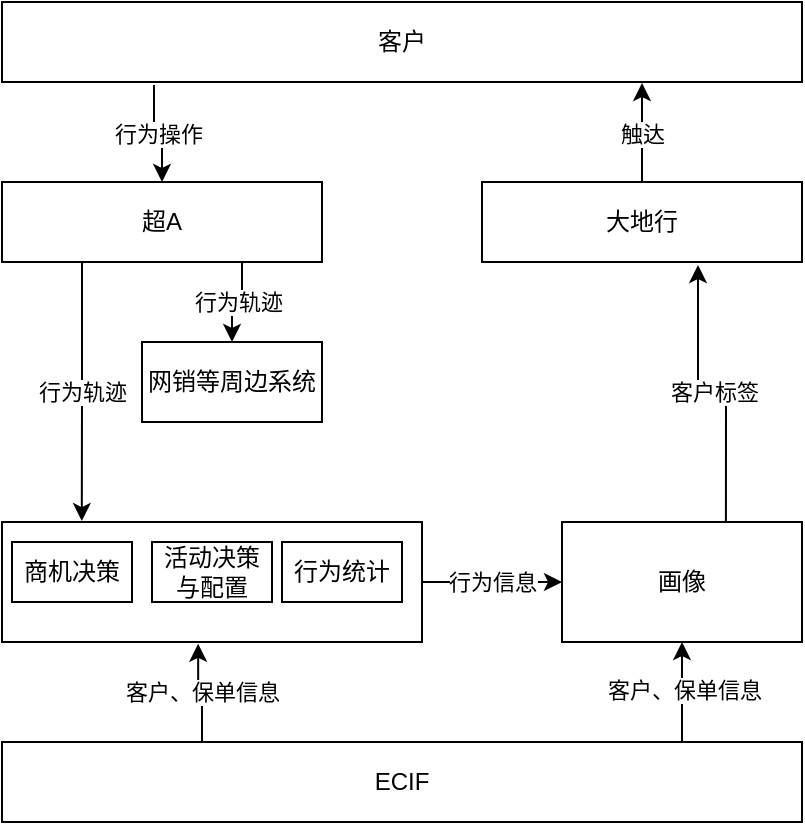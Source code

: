 <mxfile version="20.8.20" type="github">
  <diagram name="第 1 页" id="zMkUeI1VbZoQxMKzUVVP">
    <mxGraphModel dx="953" dy="545" grid="1" gridSize="10" guides="1" tooltips="1" connect="1" arrows="1" fold="1" page="1" pageScale="1" pageWidth="827" pageHeight="1169" math="0" shadow="0">
      <root>
        <mxCell id="0" />
        <mxCell id="1" parent="0" />
        <mxCell id="S7uy7MupSvmrY36sA2id-11" value="行为轨迹" style="edgeStyle=orthogonalEdgeStyle;rounded=0;orthogonalLoop=1;jettySize=auto;html=1;exitX=0.25;exitY=1;exitDx=0;exitDy=0;entryX=0.19;entryY=-0.008;entryDx=0;entryDy=0;entryPerimeter=0;" edge="1" parent="1" source="S7uy7MupSvmrY36sA2id-1" target="S7uy7MupSvmrY36sA2id-7">
          <mxGeometry relative="1" as="geometry" />
        </mxCell>
        <mxCell id="S7uy7MupSvmrY36sA2id-28" value="行为轨迹" style="edgeStyle=orthogonalEdgeStyle;rounded=0;orthogonalLoop=1;jettySize=auto;html=1;exitX=0.75;exitY=1;exitDx=0;exitDy=0;" edge="1" parent="1" source="S7uy7MupSvmrY36sA2id-1" target="S7uy7MupSvmrY36sA2id-27">
          <mxGeometry relative="1" as="geometry" />
        </mxCell>
        <mxCell id="S7uy7MupSvmrY36sA2id-1" value="超A" style="rounded=0;whiteSpace=wrap;html=1;" vertex="1" parent="1">
          <mxGeometry x="160" y="160" width="160" height="40" as="geometry" />
        </mxCell>
        <mxCell id="S7uy7MupSvmrY36sA2id-6" value="触达" style="edgeStyle=orthogonalEdgeStyle;rounded=0;orthogonalLoop=1;jettySize=auto;html=1;exitX=0.5;exitY=0;exitDx=0;exitDy=0;entryX=0.8;entryY=1.013;entryDx=0;entryDy=0;entryPerimeter=0;" edge="1" parent="1" source="S7uy7MupSvmrY36sA2id-2" target="S7uy7MupSvmrY36sA2id-3">
          <mxGeometry relative="1" as="geometry" />
        </mxCell>
        <mxCell id="S7uy7MupSvmrY36sA2id-2" value="大地行" style="rounded=0;whiteSpace=wrap;html=1;" vertex="1" parent="1">
          <mxGeometry x="400" y="160" width="160" height="40" as="geometry" />
        </mxCell>
        <mxCell id="S7uy7MupSvmrY36sA2id-4" style="edgeStyle=orthogonalEdgeStyle;rounded=0;orthogonalLoop=1;jettySize=auto;html=1;exitX=0.19;exitY=1.038;exitDx=0;exitDy=0;exitPerimeter=0;entryX=0.5;entryY=0;entryDx=0;entryDy=0;" edge="1" parent="1" source="S7uy7MupSvmrY36sA2id-3" target="S7uy7MupSvmrY36sA2id-1">
          <mxGeometry relative="1" as="geometry" />
        </mxCell>
        <mxCell id="S7uy7MupSvmrY36sA2id-5" value="行为操作" style="edgeLabel;html=1;align=center;verticalAlign=middle;resizable=0;points=[];" vertex="1" connectable="0" parent="S7uy7MupSvmrY36sA2id-4">
          <mxGeometry x="-0.04" y="-1" relative="1" as="geometry">
            <mxPoint as="offset" />
          </mxGeometry>
        </mxCell>
        <mxCell id="S7uy7MupSvmrY36sA2id-3" value="客户" style="rounded=0;whiteSpace=wrap;html=1;" vertex="1" parent="1">
          <mxGeometry x="160" y="70" width="400" height="40" as="geometry" />
        </mxCell>
        <mxCell id="S7uy7MupSvmrY36sA2id-17" value="行为信息" style="edgeStyle=orthogonalEdgeStyle;rounded=0;orthogonalLoop=1;jettySize=auto;html=1;exitX=1;exitY=0.5;exitDx=0;exitDy=0;entryX=0;entryY=0.5;entryDx=0;entryDy=0;" edge="1" parent="1" source="S7uy7MupSvmrY36sA2id-7" target="S7uy7MupSvmrY36sA2id-14">
          <mxGeometry relative="1" as="geometry" />
        </mxCell>
        <mxCell id="S7uy7MupSvmrY36sA2id-7" value="" style="rounded=0;whiteSpace=wrap;html=1;" vertex="1" parent="1">
          <mxGeometry x="160" y="330" width="210" height="60" as="geometry" />
        </mxCell>
        <mxCell id="S7uy7MupSvmrY36sA2id-8" value="商机决策" style="rounded=0;whiteSpace=wrap;html=1;" vertex="1" parent="1">
          <mxGeometry x="165" y="340" width="60" height="30" as="geometry" />
        </mxCell>
        <mxCell id="S7uy7MupSvmrY36sA2id-9" value="活动决策与配置" style="rounded=0;whiteSpace=wrap;html=1;" vertex="1" parent="1">
          <mxGeometry x="235" y="340" width="60" height="30" as="geometry" />
        </mxCell>
        <mxCell id="S7uy7MupSvmrY36sA2id-10" value="行为统计" style="rounded=0;whiteSpace=wrap;html=1;" vertex="1" parent="1">
          <mxGeometry x="300" y="340" width="60" height="30" as="geometry" />
        </mxCell>
        <mxCell id="S7uy7MupSvmrY36sA2id-15" value="客户标签" style="edgeStyle=orthogonalEdgeStyle;rounded=0;orthogonalLoop=1;jettySize=auto;html=1;exitX=0.683;exitY=-0.005;exitDx=0;exitDy=0;entryX=0.675;entryY=1.038;entryDx=0;entryDy=0;entryPerimeter=0;exitPerimeter=0;" edge="1" parent="1" source="S7uy7MupSvmrY36sA2id-14" target="S7uy7MupSvmrY36sA2id-2">
          <mxGeometry relative="1" as="geometry" />
        </mxCell>
        <mxCell id="S7uy7MupSvmrY36sA2id-14" value="画像" style="rounded=0;whiteSpace=wrap;html=1;" vertex="1" parent="1">
          <mxGeometry x="440" y="330" width="120" height="60" as="geometry" />
        </mxCell>
        <mxCell id="S7uy7MupSvmrY36sA2id-19" value="客户、保单信息" style="edgeStyle=orthogonalEdgeStyle;rounded=0;orthogonalLoop=1;jettySize=auto;html=1;exitX=0.25;exitY=0;exitDx=0;exitDy=0;entryX=0.467;entryY=1.015;entryDx=0;entryDy=0;entryPerimeter=0;" edge="1" parent="1" source="S7uy7MupSvmrY36sA2id-18" target="S7uy7MupSvmrY36sA2id-7">
          <mxGeometry relative="1" as="geometry" />
        </mxCell>
        <mxCell id="S7uy7MupSvmrY36sA2id-23" style="edgeStyle=orthogonalEdgeStyle;rounded=0;orthogonalLoop=1;jettySize=auto;html=1;entryX=0.5;entryY=1;entryDx=0;entryDy=0;exitX=0.85;exitY=0;exitDx=0;exitDy=0;exitPerimeter=0;" edge="1" parent="1" source="S7uy7MupSvmrY36sA2id-18" target="S7uy7MupSvmrY36sA2id-14">
          <mxGeometry relative="1" as="geometry" />
        </mxCell>
        <mxCell id="S7uy7MupSvmrY36sA2id-26" value="客户、保单信息" style="edgeLabel;html=1;align=center;verticalAlign=middle;resizable=0;points=[];" vertex="1" connectable="0" parent="S7uy7MupSvmrY36sA2id-23">
          <mxGeometry x="0.1" y="-1" relative="1" as="geometry">
            <mxPoint y="1" as="offset" />
          </mxGeometry>
        </mxCell>
        <mxCell id="S7uy7MupSvmrY36sA2id-18" value="ECIF" style="rounded=0;whiteSpace=wrap;html=1;" vertex="1" parent="1">
          <mxGeometry x="160" y="440" width="400" height="40" as="geometry" />
        </mxCell>
        <mxCell id="S7uy7MupSvmrY36sA2id-22" style="edgeStyle=orthogonalEdgeStyle;rounded=0;orthogonalLoop=1;jettySize=auto;html=1;exitX=0.5;exitY=1;exitDx=0;exitDy=0;" edge="1" parent="1" source="S7uy7MupSvmrY36sA2id-7" target="S7uy7MupSvmrY36sA2id-7">
          <mxGeometry relative="1" as="geometry" />
        </mxCell>
        <mxCell id="S7uy7MupSvmrY36sA2id-27" value="网销等周边系统" style="rounded=0;whiteSpace=wrap;html=1;" vertex="1" parent="1">
          <mxGeometry x="230" y="240" width="90" height="40" as="geometry" />
        </mxCell>
      </root>
    </mxGraphModel>
  </diagram>
</mxfile>
